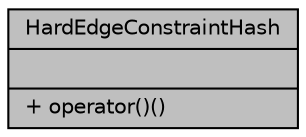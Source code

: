 digraph "HardEdgeConstraintHash"
{
 // INTERACTIVE_SVG=YES
 // LATEX_PDF_SIZE
  edge [fontname="Helvetica",fontsize="10",labelfontname="Helvetica",labelfontsize="10"];
  node [fontname="Helvetica",fontsize="10",shape=record];
  Node1 [label="{HardEdgeConstraintHash\n||+ operator()()\l}",height=0.2,width=0.4,color="black", fillcolor="grey75", style="filled", fontcolor="black",tooltip=" "];
}
